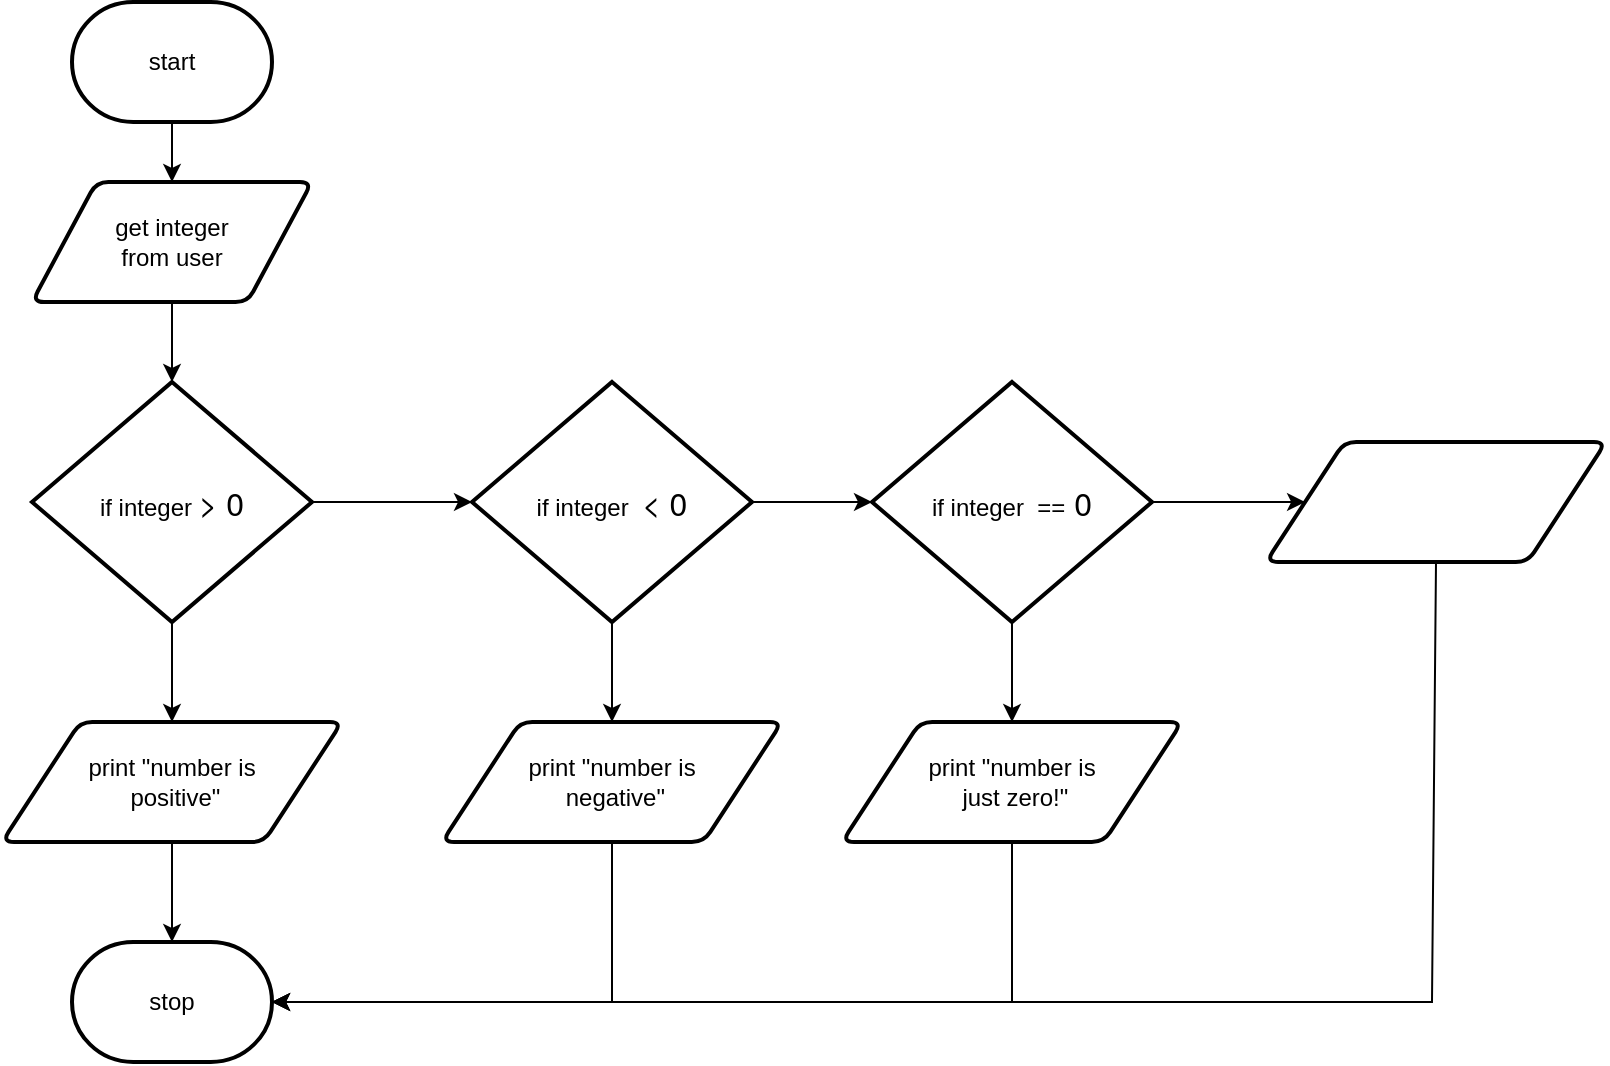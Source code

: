 <mxfile>
    <diagram id="A7EdHBAxZD-vowc0_9n6" name="Page-1">
        <mxGraphModel dx="643" dy="529" grid="1" gridSize="10" guides="1" tooltips="1" connect="1" arrows="1" fold="1" page="1" pageScale="1" pageWidth="827" pageHeight="1169" math="0" shadow="0">
            <root>
                <mxCell id="0"/>
                <mxCell id="1" parent="0"/>
                <mxCell id="12" style="edgeStyle=none;html=1;exitX=0.5;exitY=1;exitDx=0;exitDy=0;exitPerimeter=0;fontColor=#FFFFFF;" edge="1" parent="1" source="2" target="3">
                    <mxGeometry relative="1" as="geometry"/>
                </mxCell>
                <mxCell id="2" value="start" style="strokeWidth=2;html=1;shape=mxgraph.flowchart.terminator;whiteSpace=wrap;" vertex="1" parent="1">
                    <mxGeometry x="230" y="10" width="100" height="60" as="geometry"/>
                </mxCell>
                <mxCell id="13" style="edgeStyle=none;html=1;exitX=0.5;exitY=1;exitDx=0;exitDy=0;entryX=0.5;entryY=0;entryDx=0;entryDy=0;entryPerimeter=0;fontColor=#FFFFFF;" edge="1" parent="1" source="3" target="4">
                    <mxGeometry relative="1" as="geometry"/>
                </mxCell>
                <mxCell id="3" value="get integer&lt;br&gt;&amp;nbsp;from user&amp;nbsp;" style="shape=parallelogram;html=1;strokeWidth=2;perimeter=parallelogramPerimeter;whiteSpace=wrap;rounded=1;arcSize=12;size=0.23;" vertex="1" parent="1">
                    <mxGeometry x="210" y="100" width="140" height="60" as="geometry"/>
                </mxCell>
                <mxCell id="15" style="edgeStyle=none;html=1;exitX=0.5;exitY=1;exitDx=0;exitDy=0;exitPerimeter=0;fontColor=#FFFFFF;" edge="1" parent="1" source="4" target="5">
                    <mxGeometry relative="1" as="geometry"/>
                </mxCell>
                <mxCell id="16" style="edgeStyle=none;html=1;exitX=1;exitY=0.5;exitDx=0;exitDy=0;exitPerimeter=0;fontColor=#FFFFFF;" edge="1" parent="1" source="4" target="7">
                    <mxGeometry relative="1" as="geometry"/>
                </mxCell>
                <mxCell id="4" value="&lt;font color=&quot;#000000&quot;&gt;if integer&amp;nbsp;&lt;span id=&quot;docs-internal-guid-3bcb4252-7fff-4d2a-d8cb-3c077e7c3519&quot;&gt;&lt;span style=&quot;font-size: 12pt ; font-family: &amp;#34;helvetica neue&amp;#34; , sans-serif ; background-color: transparent ; vertical-align: baseline&quot;&gt;&amp;gt; 0&lt;/span&gt;&lt;/span&gt;&lt;/font&gt;" style="strokeWidth=2;html=1;shape=mxgraph.flowchart.decision;whiteSpace=wrap;" vertex="1" parent="1">
                    <mxGeometry x="210" y="200" width="140" height="120" as="geometry"/>
                </mxCell>
                <mxCell id="22" style="edgeStyle=none;html=1;exitX=0.5;exitY=1;exitDx=0;exitDy=0;fontColor=#FFFFFF;" edge="1" parent="1" source="5" target="21">
                    <mxGeometry relative="1" as="geometry"/>
                </mxCell>
                <mxCell id="5" value="&lt;font color=&quot;#000000&quot;&gt;print &quot;number is&lt;br&gt;&amp;nbsp;positive&quot;&lt;/font&gt;" style="shape=parallelogram;html=1;strokeWidth=2;perimeter=parallelogramPerimeter;whiteSpace=wrap;rounded=1;arcSize=12;size=0.23;fontColor=#FFFFFF;" vertex="1" parent="1">
                    <mxGeometry x="195" y="370" width="170" height="60" as="geometry"/>
                </mxCell>
                <mxCell id="17" style="edgeStyle=none;html=1;fontColor=#FFFFFF;" edge="1" parent="1" source="7" target="9">
                    <mxGeometry relative="1" as="geometry"/>
                </mxCell>
                <mxCell id="19" style="edgeStyle=none;html=1;exitX=0.5;exitY=1;exitDx=0;exitDy=0;exitPerimeter=0;fontColor=#FFFFFF;" edge="1" parent="1" source="7" target="8">
                    <mxGeometry relative="1" as="geometry"/>
                </mxCell>
                <mxCell id="7" value="&lt;font color=&quot;#000000&quot;&gt;if integer&amp;nbsp;&amp;nbsp;&lt;span id=&quot;docs-internal-guid-8c4fa22f-7fff-9455-052a-c40465a8bdf5&quot;&gt;&lt;span style=&quot;font-size: 12pt ; font-family: &amp;#34;helvetica neue&amp;#34; , sans-serif ; background-color: transparent ; vertical-align: baseline&quot;&gt;&amp;lt; 0&lt;/span&gt;&lt;/span&gt;&lt;/font&gt;" style="strokeWidth=2;html=1;shape=mxgraph.flowchart.decision;whiteSpace=wrap;" vertex="1" parent="1">
                    <mxGeometry x="430" y="200" width="140" height="120" as="geometry"/>
                </mxCell>
                <mxCell id="23" style="edgeStyle=none;html=1;exitX=0.5;exitY=1;exitDx=0;exitDy=0;entryX=1;entryY=0.5;entryDx=0;entryDy=0;entryPerimeter=0;fontColor=#FFFFFF;rounded=0;" edge="1" parent="1" source="8" target="21">
                    <mxGeometry relative="1" as="geometry">
                        <Array as="points">
                            <mxPoint x="500" y="510"/>
                        </Array>
                    </mxGeometry>
                </mxCell>
                <mxCell id="8" value="&lt;font color=&quot;#000000&quot;&gt;print &quot;number is&lt;br&gt;&amp;nbsp;negative&quot;&lt;/font&gt;" style="shape=parallelogram;html=1;strokeWidth=2;perimeter=parallelogramPerimeter;whiteSpace=wrap;rounded=1;arcSize=12;size=0.23;fontColor=#FFFFFF;" vertex="1" parent="1">
                    <mxGeometry x="415" y="370" width="170" height="60" as="geometry"/>
                </mxCell>
                <mxCell id="18" style="edgeStyle=none;html=1;exitX=1;exitY=0.5;exitDx=0;exitDy=0;exitPerimeter=0;fontColor=#FFFFFF;" edge="1" parent="1" source="9" target="11">
                    <mxGeometry relative="1" as="geometry"/>
                </mxCell>
                <mxCell id="20" style="edgeStyle=none;html=1;exitX=0.5;exitY=1;exitDx=0;exitDy=0;exitPerimeter=0;fontColor=#FFFFFF;" edge="1" parent="1" source="9" target="10">
                    <mxGeometry relative="1" as="geometry"/>
                </mxCell>
                <mxCell id="9" value="&lt;font color=&quot;#000000&quot;&gt;if integer&amp;nbsp; ==&lt;span id=&quot;docs-internal-guid-8c4fa22f-7fff-9455-052a-c40465a8bdf5&quot;&gt;&lt;span style=&quot;font-size: 12pt ; font-family: &amp;#34;helvetica neue&amp;#34; , sans-serif ; background-color: transparent ; vertical-align: baseline&quot;&gt;&amp;nbsp;0&lt;/span&gt;&lt;/span&gt;&lt;/font&gt;" style="strokeWidth=2;html=1;shape=mxgraph.flowchart.decision;whiteSpace=wrap;" vertex="1" parent="1">
                    <mxGeometry x="630" y="200" width="140" height="120" as="geometry"/>
                </mxCell>
                <mxCell id="24" style="edgeStyle=none;rounded=0;html=1;exitX=0.5;exitY=1;exitDx=0;exitDy=0;entryX=1;entryY=0.5;entryDx=0;entryDy=0;entryPerimeter=0;fontColor=#FFFFFF;" edge="1" parent="1" source="10" target="21">
                    <mxGeometry relative="1" as="geometry">
                        <Array as="points">
                            <mxPoint x="700" y="510"/>
                        </Array>
                    </mxGeometry>
                </mxCell>
                <mxCell id="10" value="&lt;font color=&quot;#000000&quot;&gt;print &quot;number is&lt;br&gt;&amp;nbsp;just zero!&quot;&lt;/font&gt;" style="shape=parallelogram;html=1;strokeWidth=2;perimeter=parallelogramPerimeter;whiteSpace=wrap;rounded=1;arcSize=12;size=0.23;fontColor=#FFFFFF;" vertex="1" parent="1">
                    <mxGeometry x="615" y="370" width="170" height="60" as="geometry"/>
                </mxCell>
                <mxCell id="25" style="edgeStyle=none;rounded=0;html=1;exitX=0.5;exitY=1;exitDx=0;exitDy=0;entryX=1;entryY=0.5;entryDx=0;entryDy=0;entryPerimeter=0;fontColor=#FFFFFF;" edge="1" parent="1" source="11" target="21">
                    <mxGeometry relative="1" as="geometry">
                        <Array as="points">
                            <mxPoint x="910" y="510"/>
                        </Array>
                    </mxGeometry>
                </mxCell>
                <mxCell id="11" value="print &quot;No Idea!&quot;" style="shape=parallelogram;html=1;strokeWidth=2;perimeter=parallelogramPerimeter;whiteSpace=wrap;rounded=1;arcSize=12;size=0.23;fontColor=#FFFFFF;" vertex="1" parent="1">
                    <mxGeometry x="827" y="230" width="170" height="60" as="geometry"/>
                </mxCell>
                <mxCell id="21" value="stop" style="strokeWidth=2;html=1;shape=mxgraph.flowchart.terminator;whiteSpace=wrap;" vertex="1" parent="1">
                    <mxGeometry x="230" y="480" width="100" height="60" as="geometry"/>
                </mxCell>
                <mxCell id="26" value="yes" style="text;html=1;resizable=0;autosize=1;align=center;verticalAlign=middle;points=[];fillColor=none;strokeColor=none;rounded=0;fontColor=#FFFFFF;" vertex="1" parent="1">
                    <mxGeometry x="290" y="310" width="30" height="20" as="geometry"/>
                </mxCell>
                <mxCell id="27" value="no" style="text;html=1;resizable=0;autosize=1;align=center;verticalAlign=middle;points=[];fillColor=none;strokeColor=none;rounded=0;fontColor=#FFFFFF;" vertex="1" parent="1">
                    <mxGeometry x="350" y="260" width="30" height="20" as="geometry"/>
                </mxCell>
                <mxCell id="28" value="no" style="text;html=1;resizable=0;autosize=1;align=center;verticalAlign=middle;points=[];fillColor=none;strokeColor=none;rounded=0;fontColor=#FFFFFF;" vertex="1" parent="1">
                    <mxGeometry x="560" y="260" width="30" height="20" as="geometry"/>
                </mxCell>
                <mxCell id="30" value="no" style="text;html=1;resizable=0;autosize=1;align=center;verticalAlign=middle;points=[];fillColor=none;strokeColor=none;rounded=0;fontColor=#FFFFFF;" vertex="1" parent="1">
                    <mxGeometry x="770" y="260" width="30" height="20" as="geometry"/>
                </mxCell>
                <mxCell id="31" value="yes" style="text;html=1;resizable=0;autosize=1;align=center;verticalAlign=middle;points=[];fillColor=none;strokeColor=none;rounded=0;fontColor=#FFFFFF;" vertex="1" parent="1">
                    <mxGeometry x="510" y="320" width="30" height="20" as="geometry"/>
                </mxCell>
                <mxCell id="32" value="yes" style="text;html=1;resizable=0;autosize=1;align=center;verticalAlign=middle;points=[];fillColor=none;strokeColor=none;rounded=0;fontColor=#FFFFFF;" vertex="1" parent="1">
                    <mxGeometry x="710" y="320" width="30" height="20" as="geometry"/>
                </mxCell>
            </root>
        </mxGraphModel>
    </diagram>
</mxfile>
